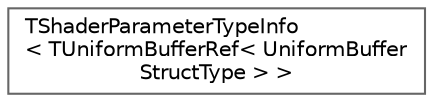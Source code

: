 digraph "Graphical Class Hierarchy"
{
 // INTERACTIVE_SVG=YES
 // LATEX_PDF_SIZE
  bgcolor="transparent";
  edge [fontname=Helvetica,fontsize=10,labelfontname=Helvetica,labelfontsize=10];
  node [fontname=Helvetica,fontsize=10,shape=box,height=0.2,width=0.4];
  rankdir="LR";
  Node0 [id="Node000000",label="TShaderParameterTypeInfo\l\< TUniformBufferRef\< UniformBuffer\lStructType \> \>",height=0.2,width=0.4,color="grey40", fillcolor="white", style="filled",URL="$db/dce/structTShaderParameterTypeInfo_3_01TUniformBufferRef_3_01UniformBufferStructType_01_4_01_4.html",tooltip=" "];
}
